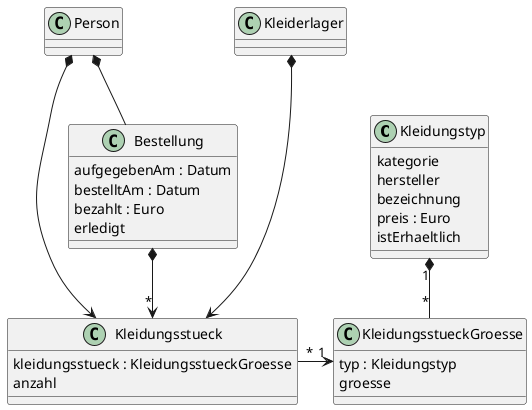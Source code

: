 @startuml

class Kleidungstyp {
  kategorie
  hersteller
  bezeichnung
  preis : Euro
  istErhaeltlich
}
class KleidungsstueckGroesse {
  typ : Kleidungstyp
  groesse
}
class Kleidungsstueck {
  kleidungsstueck : KleidungsstueckGroesse
  anzahl
}
class Bestellung {
  aufgegebenAm : Datum
  bestelltAm : Datum
  bezahlt : Euro
  erledigt
}
class Person
class Kleiderlager

Kleiderlager *---> Kleidungsstueck
Bestellung *--> "*" Kleidungsstueck
Person *-- Bestellung
Person *---> Kleidungsstueck

Kleidungsstueck "*" -> "1" KleidungsstueckGroesse
Kleidungstyp "1" *-- "*" KleidungsstueckGroesse

@enduml
